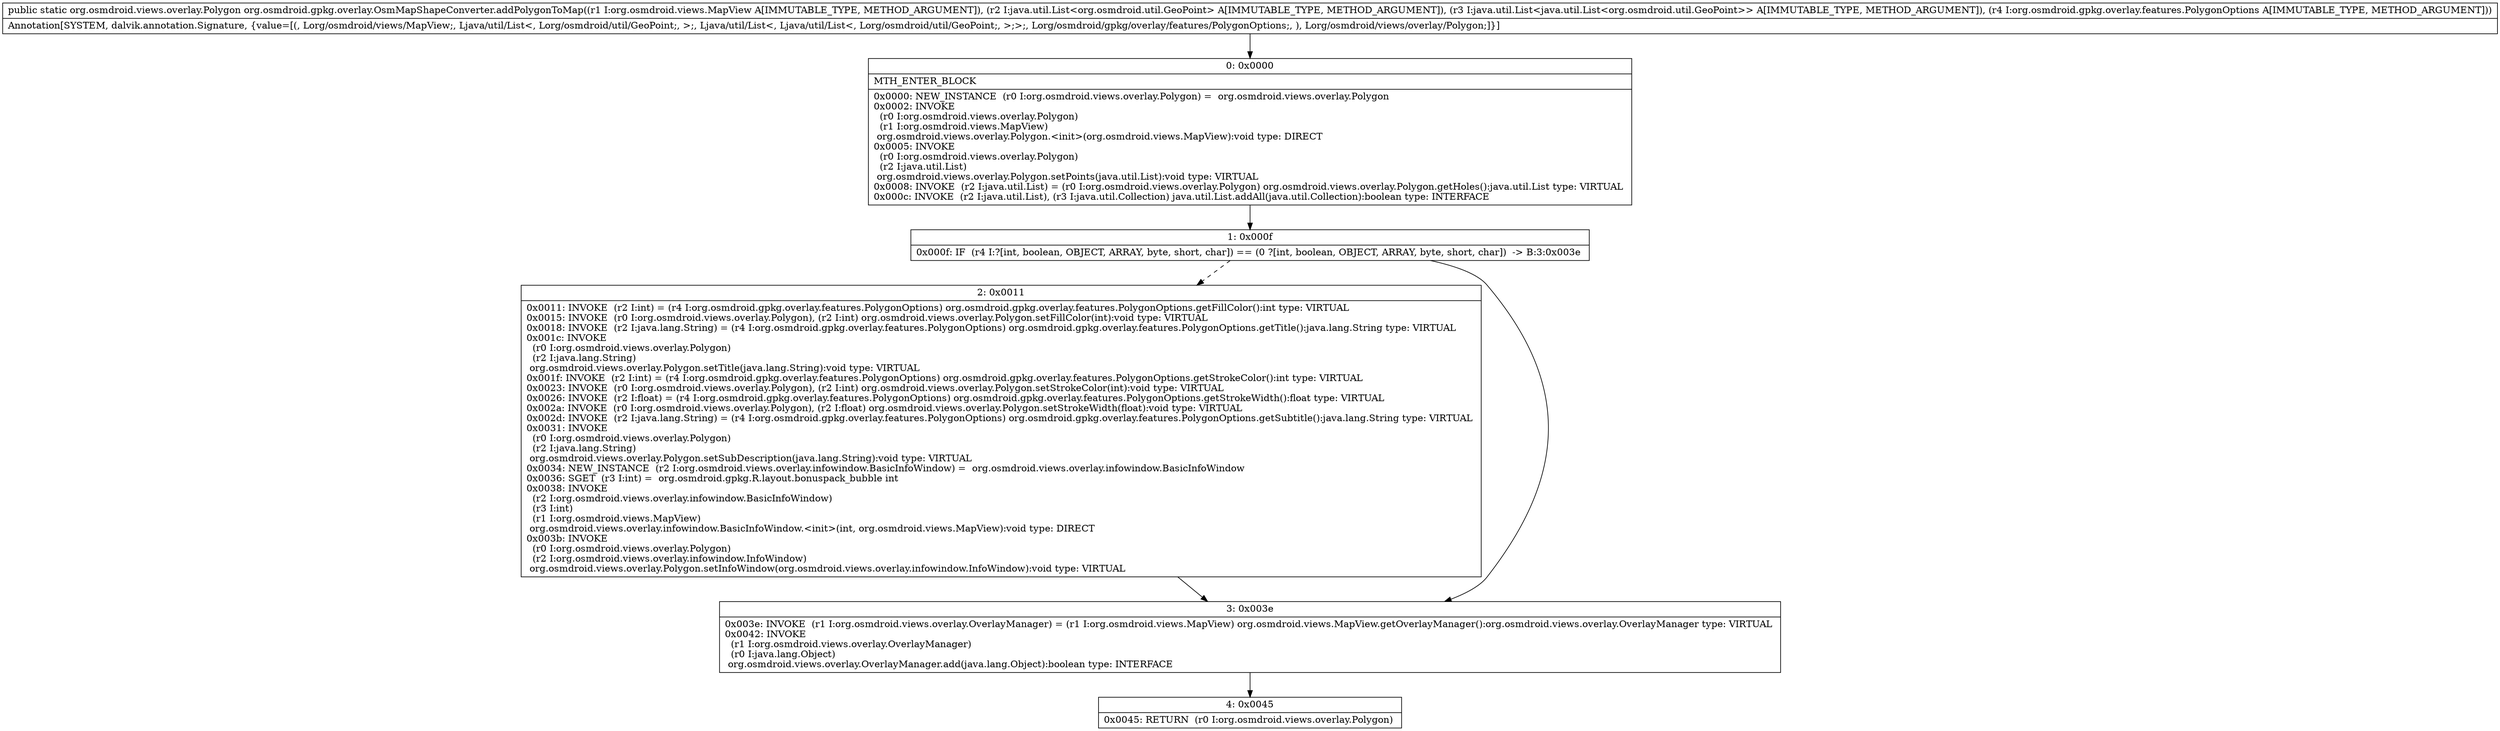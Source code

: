 digraph "CFG fororg.osmdroid.gpkg.overlay.OsmMapShapeConverter.addPolygonToMap(Lorg\/osmdroid\/views\/MapView;Ljava\/util\/List;Ljava\/util\/List;Lorg\/osmdroid\/gpkg\/overlay\/features\/PolygonOptions;)Lorg\/osmdroid\/views\/overlay\/Polygon;" {
Node_0 [shape=record,label="{0\:\ 0x0000|MTH_ENTER_BLOCK\l|0x0000: NEW_INSTANCE  (r0 I:org.osmdroid.views.overlay.Polygon) =  org.osmdroid.views.overlay.Polygon \l0x0002: INVOKE  \l  (r0 I:org.osmdroid.views.overlay.Polygon)\l  (r1 I:org.osmdroid.views.MapView)\l org.osmdroid.views.overlay.Polygon.\<init\>(org.osmdroid.views.MapView):void type: DIRECT \l0x0005: INVOKE  \l  (r0 I:org.osmdroid.views.overlay.Polygon)\l  (r2 I:java.util.List)\l org.osmdroid.views.overlay.Polygon.setPoints(java.util.List):void type: VIRTUAL \l0x0008: INVOKE  (r2 I:java.util.List) = (r0 I:org.osmdroid.views.overlay.Polygon) org.osmdroid.views.overlay.Polygon.getHoles():java.util.List type: VIRTUAL \l0x000c: INVOKE  (r2 I:java.util.List), (r3 I:java.util.Collection) java.util.List.addAll(java.util.Collection):boolean type: INTERFACE \l}"];
Node_1 [shape=record,label="{1\:\ 0x000f|0x000f: IF  (r4 I:?[int, boolean, OBJECT, ARRAY, byte, short, char]) == (0 ?[int, boolean, OBJECT, ARRAY, byte, short, char])  \-\> B:3:0x003e \l}"];
Node_2 [shape=record,label="{2\:\ 0x0011|0x0011: INVOKE  (r2 I:int) = (r4 I:org.osmdroid.gpkg.overlay.features.PolygonOptions) org.osmdroid.gpkg.overlay.features.PolygonOptions.getFillColor():int type: VIRTUAL \l0x0015: INVOKE  (r0 I:org.osmdroid.views.overlay.Polygon), (r2 I:int) org.osmdroid.views.overlay.Polygon.setFillColor(int):void type: VIRTUAL \l0x0018: INVOKE  (r2 I:java.lang.String) = (r4 I:org.osmdroid.gpkg.overlay.features.PolygonOptions) org.osmdroid.gpkg.overlay.features.PolygonOptions.getTitle():java.lang.String type: VIRTUAL \l0x001c: INVOKE  \l  (r0 I:org.osmdroid.views.overlay.Polygon)\l  (r2 I:java.lang.String)\l org.osmdroid.views.overlay.Polygon.setTitle(java.lang.String):void type: VIRTUAL \l0x001f: INVOKE  (r2 I:int) = (r4 I:org.osmdroid.gpkg.overlay.features.PolygonOptions) org.osmdroid.gpkg.overlay.features.PolygonOptions.getStrokeColor():int type: VIRTUAL \l0x0023: INVOKE  (r0 I:org.osmdroid.views.overlay.Polygon), (r2 I:int) org.osmdroid.views.overlay.Polygon.setStrokeColor(int):void type: VIRTUAL \l0x0026: INVOKE  (r2 I:float) = (r4 I:org.osmdroid.gpkg.overlay.features.PolygonOptions) org.osmdroid.gpkg.overlay.features.PolygonOptions.getStrokeWidth():float type: VIRTUAL \l0x002a: INVOKE  (r0 I:org.osmdroid.views.overlay.Polygon), (r2 I:float) org.osmdroid.views.overlay.Polygon.setStrokeWidth(float):void type: VIRTUAL \l0x002d: INVOKE  (r2 I:java.lang.String) = (r4 I:org.osmdroid.gpkg.overlay.features.PolygonOptions) org.osmdroid.gpkg.overlay.features.PolygonOptions.getSubtitle():java.lang.String type: VIRTUAL \l0x0031: INVOKE  \l  (r0 I:org.osmdroid.views.overlay.Polygon)\l  (r2 I:java.lang.String)\l org.osmdroid.views.overlay.Polygon.setSubDescription(java.lang.String):void type: VIRTUAL \l0x0034: NEW_INSTANCE  (r2 I:org.osmdroid.views.overlay.infowindow.BasicInfoWindow) =  org.osmdroid.views.overlay.infowindow.BasicInfoWindow \l0x0036: SGET  (r3 I:int) =  org.osmdroid.gpkg.R.layout.bonuspack_bubble int \l0x0038: INVOKE  \l  (r2 I:org.osmdroid.views.overlay.infowindow.BasicInfoWindow)\l  (r3 I:int)\l  (r1 I:org.osmdroid.views.MapView)\l org.osmdroid.views.overlay.infowindow.BasicInfoWindow.\<init\>(int, org.osmdroid.views.MapView):void type: DIRECT \l0x003b: INVOKE  \l  (r0 I:org.osmdroid.views.overlay.Polygon)\l  (r2 I:org.osmdroid.views.overlay.infowindow.InfoWindow)\l org.osmdroid.views.overlay.Polygon.setInfoWindow(org.osmdroid.views.overlay.infowindow.InfoWindow):void type: VIRTUAL \l}"];
Node_3 [shape=record,label="{3\:\ 0x003e|0x003e: INVOKE  (r1 I:org.osmdroid.views.overlay.OverlayManager) = (r1 I:org.osmdroid.views.MapView) org.osmdroid.views.MapView.getOverlayManager():org.osmdroid.views.overlay.OverlayManager type: VIRTUAL \l0x0042: INVOKE  \l  (r1 I:org.osmdroid.views.overlay.OverlayManager)\l  (r0 I:java.lang.Object)\l org.osmdroid.views.overlay.OverlayManager.add(java.lang.Object):boolean type: INTERFACE \l}"];
Node_4 [shape=record,label="{4\:\ 0x0045|0x0045: RETURN  (r0 I:org.osmdroid.views.overlay.Polygon) \l}"];
MethodNode[shape=record,label="{public static org.osmdroid.views.overlay.Polygon org.osmdroid.gpkg.overlay.OsmMapShapeConverter.addPolygonToMap((r1 I:org.osmdroid.views.MapView A[IMMUTABLE_TYPE, METHOD_ARGUMENT]), (r2 I:java.util.List\<org.osmdroid.util.GeoPoint\> A[IMMUTABLE_TYPE, METHOD_ARGUMENT]), (r3 I:java.util.List\<java.util.List\<org.osmdroid.util.GeoPoint\>\> A[IMMUTABLE_TYPE, METHOD_ARGUMENT]), (r4 I:org.osmdroid.gpkg.overlay.features.PolygonOptions A[IMMUTABLE_TYPE, METHOD_ARGUMENT]))  | Annotation[SYSTEM, dalvik.annotation.Signature, \{value=[(, Lorg\/osmdroid\/views\/MapView;, Ljava\/util\/List\<, Lorg\/osmdroid\/util\/GeoPoint;, \>;, Ljava\/util\/List\<, Ljava\/util\/List\<, Lorg\/osmdroid\/util\/GeoPoint;, \>;\>;, Lorg\/osmdroid\/gpkg\/overlay\/features\/PolygonOptions;, ), Lorg\/osmdroid\/views\/overlay\/Polygon;]\}]\l}"];
MethodNode -> Node_0;
Node_0 -> Node_1;
Node_1 -> Node_2[style=dashed];
Node_1 -> Node_3;
Node_2 -> Node_3;
Node_3 -> Node_4;
}

